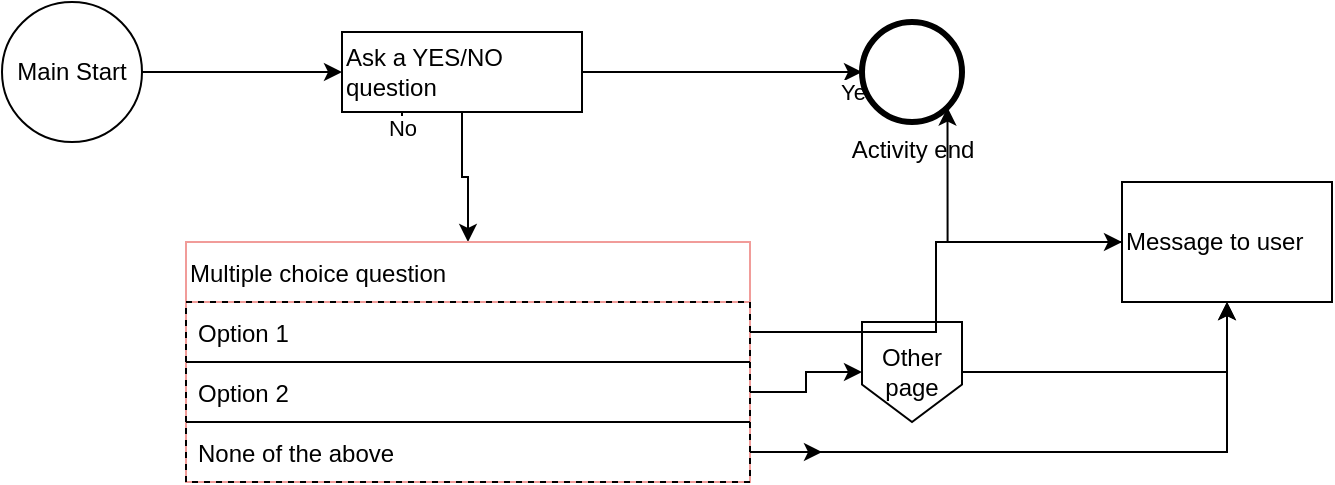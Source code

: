 <mxfile version="27.1.5" pages="2">
  <diagram name="Page-1" id="gWxBvABrIyjxBBw7NVr2">
    <mxGraphModel dx="2066" dy="1145" grid="1" gridSize="10" guides="1" tooltips="1" connect="1" arrows="1" fold="1" page="1" pageScale="1" pageWidth="827" pageHeight="1169" math="0" shadow="0">
      <root>
        <mxCell id="0" />
        <mxCell id="1" parent="0" />
        <mxCell id="ZKq54HQdn4_nQn2ZBv9d-5" style="edgeStyle=orthogonalEdgeStyle;rounded=0;orthogonalLoop=1;jettySize=auto;html=1;" parent="1" source="ZKq54HQdn4_nQn2ZBv9d-1" target="ZKq54HQdn4_nQn2ZBv9d-4" edge="1">
          <mxGeometry relative="1" as="geometry" />
        </mxCell>
        <object label="Main Start" odk_type="start" form_id="questionaire" name="s_" id="ZKq54HQdn4_nQn2ZBv9d-1">
          <mxCell style="ellipse;whiteSpace=wrap;html=1;aspect=fixed;fontColor=default;" parent="1" vertex="1">
            <mxGeometry x="40" y="40" width="70" height="70" as="geometry" />
          </mxCell>
        </object>
        <mxCell id="ZKq54HQdn4_nQn2ZBv9d-2" value="Yes" style="edgeStyle=orthogonalEdgeStyle;rounded=0;orthogonalLoop=1;jettySize=auto;html=1;strokeColor=#000000;fillColor=#F8CECC;" parent="1" source="ZKq54HQdn4_nQn2ZBv9d-4" target="ZKq54HQdn4_nQn2ZBv9d-6" edge="1">
          <mxGeometry x="1" y="-20" relative="1" as="geometry">
            <mxPoint x="330" y="70" as="targetPoint" />
            <mxPoint x="-2" y="-10" as="offset" />
          </mxGeometry>
        </mxCell>
        <mxCell id="ZKq54HQdn4_nQn2ZBv9d-3" value="No" style="edgeStyle=orthogonalEdgeStyle;rounded=0;orthogonalLoop=1;jettySize=auto;html=1;strokeColor=#000000;fillColor=#F8CECC;" parent="1" source="ZKq54HQdn4_nQn2ZBv9d-4" edge="1">
          <mxGeometry x="-0.022" relative="1" as="geometry">
            <mxPoint x="240" y="110" as="targetPoint" />
            <Array as="points">
              <mxPoint x="240" y="110" />
            </Array>
            <mxPoint as="offset" />
          </mxGeometry>
        </mxCell>
        <mxCell id="ZKq54HQdn4_nQn2ZBv9d-15" style="edgeStyle=orthogonalEdgeStyle;rounded=0;orthogonalLoop=1;jettySize=auto;html=1;" parent="1" source="ZKq54HQdn4_nQn2ZBv9d-4" target="ZKq54HQdn4_nQn2ZBv9d-7" edge="1">
          <mxGeometry relative="1" as="geometry" />
        </mxCell>
        <UserObject label="Ask a YES/NO question" name="ask_" odk_type="select_one yesno" id="ZKq54HQdn4_nQn2ZBv9d-4">
          <mxCell style="html=1;whiteSpace=wrap;fillColor=none;rounded=0;strokeColor=default;align=left;points=[[0.25,0,0],[0.5,0,0],[0.75,0,0],[1,0.25,0],[1,0.5,0],[1,0.75,0],[0.75,1,0],[0.5,1,0],[0.25,1,0],[0,0.75,0],[0,0.5,0],[0,0.25,0]];shape=mxgraph.bpmn.task2;rectStyle=rounded;size=10;container=1;expand=0;collapsible=0;taskMarker=abstract;" parent="1" vertex="1">
            <mxGeometry x="210" y="55" width="120" height="40" as="geometry" />
          </mxCell>
        </UserObject>
        <object label="Activity end" name="next_" odk_type="activity_end" id="ZKq54HQdn4_nQn2ZBv9d-6">
          <mxCell style="points=[[0.145,0.145,0],[0.5,0,0],[0.855,0.145,0],[1,0.5,0],[0.855,0.855,0],[0.5,1,0],[0.145,0.855,0],[0,0.5,0]];shape=mxgraph.bpmn.event;html=1;verticalLabelPosition=bottom;labelBackgroundColor=#ffffff;verticalAlign=top;align=center;perimeter=ellipsePerimeter;outlineConnect=0;aspect=fixed;outline=end;symbol=terminate2;strokeColor=default;" parent="1" vertex="1">
            <mxGeometry x="470" y="50" width="50" height="50" as="geometry" />
          </mxCell>
        </object>
        <UserObject label="Multiple choice question" name="select_" odk_type="select_multiple" filter="" id="ZKq54HQdn4_nQn2ZBv9d-7">
          <mxCell style="swimlane;fontStyle=0;childLayout=stackLayout;horizontal=1;startSize=30;horizontalStack=0;resizeParent=1;resizeParentMax=0;resizeLast=0;collapsible=0;marginBottom=0;fontColor=#000000;rounded=0;fillColor=none;align=left;strokeColor=#F19C99;" parent="1" vertex="1">
            <mxGeometry x="132" y="160" width="282" height="120" as="geometry" />
          </mxCell>
        </UserObject>
        <UserObject label="Option 1" name="opt_1" odk_type="select_option" id="ZKq54HQdn4_nQn2ZBv9d-8">
          <mxCell style="text;strokeColor=default;fillColor=none;align=left;verticalAlign=middle;spacingLeft=4;spacingRight=4;overflow=hidden;points=[[0,0.5],[1,0.5]];portConstraint=eastwest;rotatable=0;fontColor=#000000;rounded=0;dashed=1;" parent="ZKq54HQdn4_nQn2ZBv9d-7" vertex="1">
            <mxGeometry y="30" width="282" height="30" as="geometry" />
          </mxCell>
        </UserObject>
        <UserObject label="Option 2" name="opt_2" odk_type="select_option" id="ZKq54HQdn4_nQn2ZBv9d-9">
          <mxCell style="text;strokeColor=default;fillColor=none;align=left;verticalAlign=middle;spacingLeft=4;spacingRight=4;overflow=hidden;points=[[0,0.5],[1,0.5]];portConstraint=eastwest;rotatable=0;fontColor=#000000;rounded=0;dashed=1;" parent="ZKq54HQdn4_nQn2ZBv9d-7" vertex="1">
            <mxGeometry y="60" width="282" height="30" as="geometry" />
          </mxCell>
        </UserObject>
        <mxCell id="ZKq54HQdn4_nQn2ZBv9d-22" style="edgeStyle=orthogonalEdgeStyle;rounded=0;orthogonalLoop=1;jettySize=auto;html=1;" parent="ZKq54HQdn4_nQn2ZBv9d-7" source="ZKq54HQdn4_nQn2ZBv9d-14" edge="1">
          <mxGeometry relative="1" as="geometry">
            <mxPoint x="318" y="105" as="targetPoint" />
          </mxGeometry>
        </mxCell>
        <UserObject label="None of the above" name="opt_none" odk_type="select_option" id="ZKq54HQdn4_nQn2ZBv9d-14">
          <mxCell style="text;strokeColor=default;fillColor=none;align=left;verticalAlign=middle;spacingLeft=4;spacingRight=4;overflow=hidden;points=[[0,0.5],[1,0.5]];portConstraint=eastwest;rotatable=0;dashed=1;" parent="ZKq54HQdn4_nQn2ZBv9d-7" vertex="1">
            <mxGeometry y="90" width="282" height="30" as="geometry" />
          </mxCell>
        </UserObject>
        <mxCell id="ZKq54HQdn4_nQn2ZBv9d-19" style="edgeStyle=orthogonalEdgeStyle;rounded=0;orthogonalLoop=1;jettySize=auto;html=1;" parent="1" source="ZKq54HQdn4_nQn2ZBv9d-16" target="ZKq54HQdn4_nQn2ZBv9d-18" edge="1">
          <mxGeometry relative="1" as="geometry" />
        </mxCell>
        <object label="Other page" odk_type="goto" name="lko_" link="data:page/id,euPUgC1oORlwdVP2CvHT" id="ZKq54HQdn4_nQn2ZBv9d-16">
          <mxCell style="shape=offPageConnector;whiteSpace=wrap;html=1;rounded=0;fontSize=12;strokeColor=default;fillColor=none;fontColor=default;" parent="1" vertex="1">
            <mxGeometry x="470" y="200" width="50" height="50" as="geometry" />
          </mxCell>
        </object>
        <mxCell id="ZKq54HQdn4_nQn2ZBv9d-17" style="edgeStyle=orthogonalEdgeStyle;rounded=0;orthogonalLoop=1;jettySize=auto;html=1;" parent="1" source="ZKq54HQdn4_nQn2ZBv9d-9" target="ZKq54HQdn4_nQn2ZBv9d-16" edge="1">
          <mxGeometry relative="1" as="geometry" />
        </mxCell>
        <object label="&lt;font style=&quot;font-size: 12px&quot;&gt;Message to user&lt;/font&gt;" odk_type="note" name="label_" id="ZKq54HQdn4_nQn2ZBv9d-18">
          <mxCell style="rounded=0;whiteSpace=wrap;html=1;align=left;fillColor=none;fontSize=12;strokeColor=default;points=[[0.25,0,0],[0.5,0,0],[0.75,0,0],[1,0.25,0],[1,0.5,0],[1,0.75,0],[0.75,1,0],[0.5,1,0],[0.25,1,0],[0,0.75,0],[0,0.5,0],[0,0.25,0]];shape=mxgraph.bpmn.task2;rectStyle=rounded;size=10;container=1;expand=0;collapsible=0;taskMarker=send;" parent="1" vertex="1">
            <mxGeometry x="600" y="130" width="105" height="60" as="geometry" />
          </mxCell>
        </object>
        <mxCell id="ZKq54HQdn4_nQn2ZBv9d-20" style="edgeStyle=orthogonalEdgeStyle;rounded=0;orthogonalLoop=1;jettySize=auto;html=1;entryX=0.855;entryY=0.855;entryDx=0;entryDy=0;entryPerimeter=0;" parent="1" source="ZKq54HQdn4_nQn2ZBv9d-18" target="ZKq54HQdn4_nQn2ZBv9d-6" edge="1">
          <mxGeometry relative="1" as="geometry" />
        </mxCell>
        <mxCell id="ZKq54HQdn4_nQn2ZBv9d-21" style="edgeStyle=orthogonalEdgeStyle;rounded=0;orthogonalLoop=1;jettySize=auto;html=1;exitX=1;exitY=0.5;exitDx=0;exitDy=0;" parent="1" source="ZKq54HQdn4_nQn2ZBv9d-8" target="ZKq54HQdn4_nQn2ZBv9d-18" edge="1">
          <mxGeometry relative="1" as="geometry" />
        </mxCell>
        <mxCell id="ZKq54HQdn4_nQn2ZBv9d-23" style="edgeStyle=orthogonalEdgeStyle;rounded=0;orthogonalLoop=1;jettySize=auto;html=1;" parent="1" source="ZKq54HQdn4_nQn2ZBv9d-14" target="ZKq54HQdn4_nQn2ZBv9d-18" edge="1">
          <mxGeometry relative="1" as="geometry" />
        </mxCell>
      </root>
    </mxGraphModel>
  </diagram>
  <diagram id="euPUgC1oORlwdVP2CvHT" name="Seite-2">
    <mxGraphModel dx="2066" dy="1145" grid="1" gridSize="10" guides="1" tooltips="1" connect="1" arrows="1" fold="1" page="1" pageScale="1" pageWidth="827" pageHeight="1169" math="0" shadow="0">
      <root>
        <mxCell id="0" />
        <mxCell id="1" parent="0" />
        <mxCell id="ecr5BVr07fwgFIDYk808-3" style="edgeStyle=orthogonalEdgeStyle;rounded=0;orthogonalLoop=1;jettySize=auto;html=1;" edge="1" parent="1" source="ecr5BVr07fwgFIDYk808-1" target="ecr5BVr07fwgFIDYk808-2">
          <mxGeometry relative="1" as="geometry" />
        </mxCell>
        <object label="&lt;span style=&quot;color: rgb(0 , 0 , 0) ; font-family: &amp;quot;helvetica&amp;quot; ; font-size: 12px ; font-style: normal ; font-weight: 400 ; letter-spacing: normal ; text-align: center ; text-indent: 0px ; text-transform: none ; word-spacing: 0px ; background-color: rgb(255 , 255 , 255) ; display: inline ; float: none&quot;&gt;Activity start&lt;/span&gt;" name="lki_" odk_type="activity_start" id="ecr5BVr07fwgFIDYk808-1">
          <mxCell style="points=[[0.145,0.145,0],[0.5,0,0],[0.855,0.145,0],[1,0.5,0],[0.855,0.855,0],[0.5,1,0],[0.145,0.855,0],[0,0.5,0]];shape=mxgraph.bpmn.event;html=1;verticalLabelPosition=bottom;labelBackgroundColor=#ffffff;verticalAlign=top;align=center;perimeter=ellipsePerimeter;outlineConnect=0;aspect=fixed;outline=throwing;symbol=general;" vertex="1" parent="1">
            <mxGeometry x="100" y="140" width="60" height="60" as="geometry" />
          </mxCell>
        </object>
        <mxCell id="ecr5BVr07fwgFIDYk808-5" style="edgeStyle=orthogonalEdgeStyle;rounded=0;orthogonalLoop=1;jettySize=auto;html=1;" edge="1" parent="1" source="ecr5BVr07fwgFIDYk808-2" target="ecr5BVr07fwgFIDYk808-4">
          <mxGeometry relative="1" as="geometry" />
        </mxCell>
        <object label="&lt;font style=&quot;font-size: 12px&quot;&gt;Message to user&lt;/font&gt;" odk_type="note" name="label_" id="ecr5BVr07fwgFIDYk808-2">
          <mxCell style="rounded=0;whiteSpace=wrap;html=1;align=left;fillColor=none;fontSize=12;strokeColor=default;points=[[0.25,0,0],[0.5,0,0],[0.75,0,0],[1,0.25,0],[1,0.5,0],[1,0.75,0],[0.75,1,0],[0.5,1,0],[0.25,1,0],[0,0.75,0],[0,0.5,0],[0,0.25,0]];shape=mxgraph.bpmn.task2;rectStyle=rounded;size=10;container=1;expand=0;collapsible=0;taskMarker=send;" vertex="1" parent="1">
            <mxGeometry x="250" y="140" width="105" height="60" as="geometry" />
          </mxCell>
        </object>
        <object label="Activity end" name="next_" odk_type="activity_end" id="ecr5BVr07fwgFIDYk808-4">
          <mxCell style="points=[[0.145,0.145,0],[0.5,0,0],[0.855,0.145,0],[1,0.5,0],[0.855,0.855,0],[0.5,1,0],[0.145,0.855,0],[0,0.5,0]];shape=mxgraph.bpmn.event;html=1;verticalLabelPosition=bottom;labelBackgroundColor=#ffffff;verticalAlign=top;align=center;perimeter=ellipsePerimeter;outlineConnect=0;aspect=fixed;outline=end;symbol=terminate2;strokeColor=default;" vertex="1" parent="1">
            <mxGeometry x="490" y="140" width="50" height="50" as="geometry" />
          </mxCell>
        </object>
      </root>
    </mxGraphModel>
  </diagram>
</mxfile>
